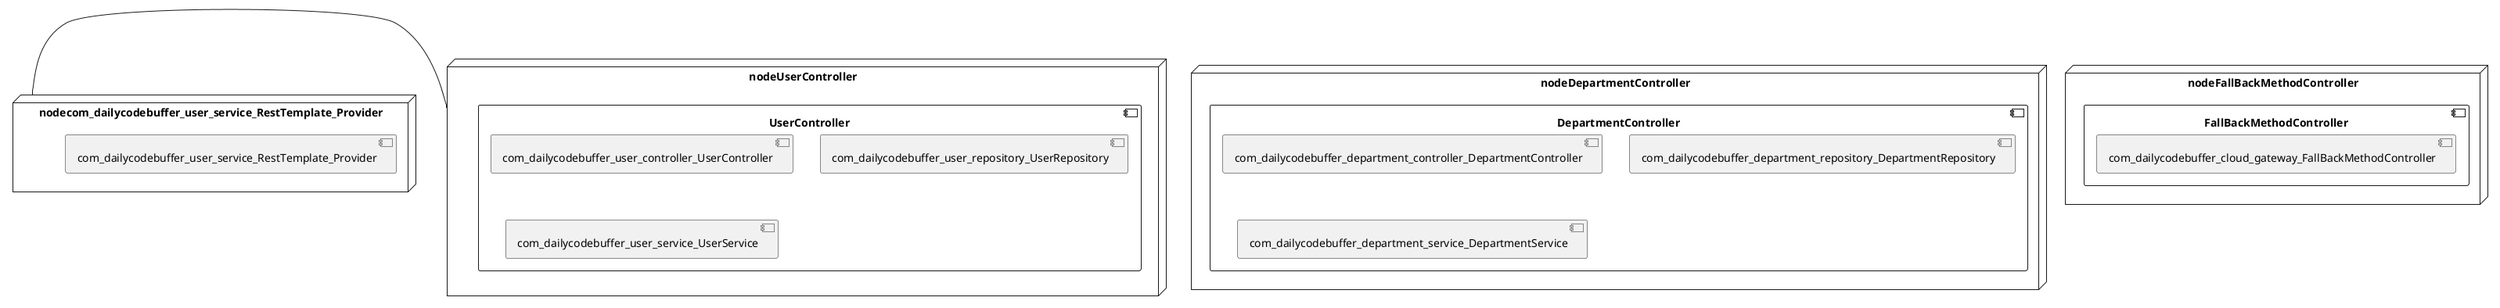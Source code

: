 @startuml
skinparam fixCircleLabelOverlapping true
skinparam componentStyle uml2
node nodeDepartmentController {
component DepartmentController {
[com_dailycodebuffer_department_controller_DepartmentController] [[shabbirdwd53-springboot-microservice.system#_KXqPo8FwEe6vmM9trCVeTA]]
[com_dailycodebuffer_department_repository_DepartmentRepository] [[shabbirdwd53-springboot-microservice.system#_KXqPo8FwEe6vmM9trCVeTA]]
[com_dailycodebuffer_department_service_DepartmentService] [[shabbirdwd53-springboot-microservice.system#_KXqPo8FwEe6vmM9trCVeTA]]
}
}
node nodeFallBackMethodController {
component FallBackMethodController {
[com_dailycodebuffer_cloud_gateway_FallBackMethodController] [[shabbirdwd53-springboot-microservice.system#_KXqPo8FwEe6vmM9trCVeTA]]
}
}
node nodeUserController {
component UserController {
[com_dailycodebuffer_user_controller_UserController] [[shabbirdwd53-springboot-microservice.system#_KXqPo8FwEe6vmM9trCVeTA]]
[com_dailycodebuffer_user_repository_UserRepository] [[shabbirdwd53-springboot-microservice.system#_KXqPo8FwEe6vmM9trCVeTA]]
[com_dailycodebuffer_user_service_UserService] [[shabbirdwd53-springboot-microservice.system#_KXqPo8FwEe6vmM9trCVeTA]]
}
}
node nodecom_dailycodebuffer_user_service_RestTemplate_Provider {
[com_dailycodebuffer_user_service_RestTemplate_Provider] [[shabbirdwd53-springboot-microservice.system#_KXqPo8FwEe6vmM9trCVeTA]]
}
[nodecom_dailycodebuffer_user_service_RestTemplate_Provider] - [nodeUserController]

@enduml
